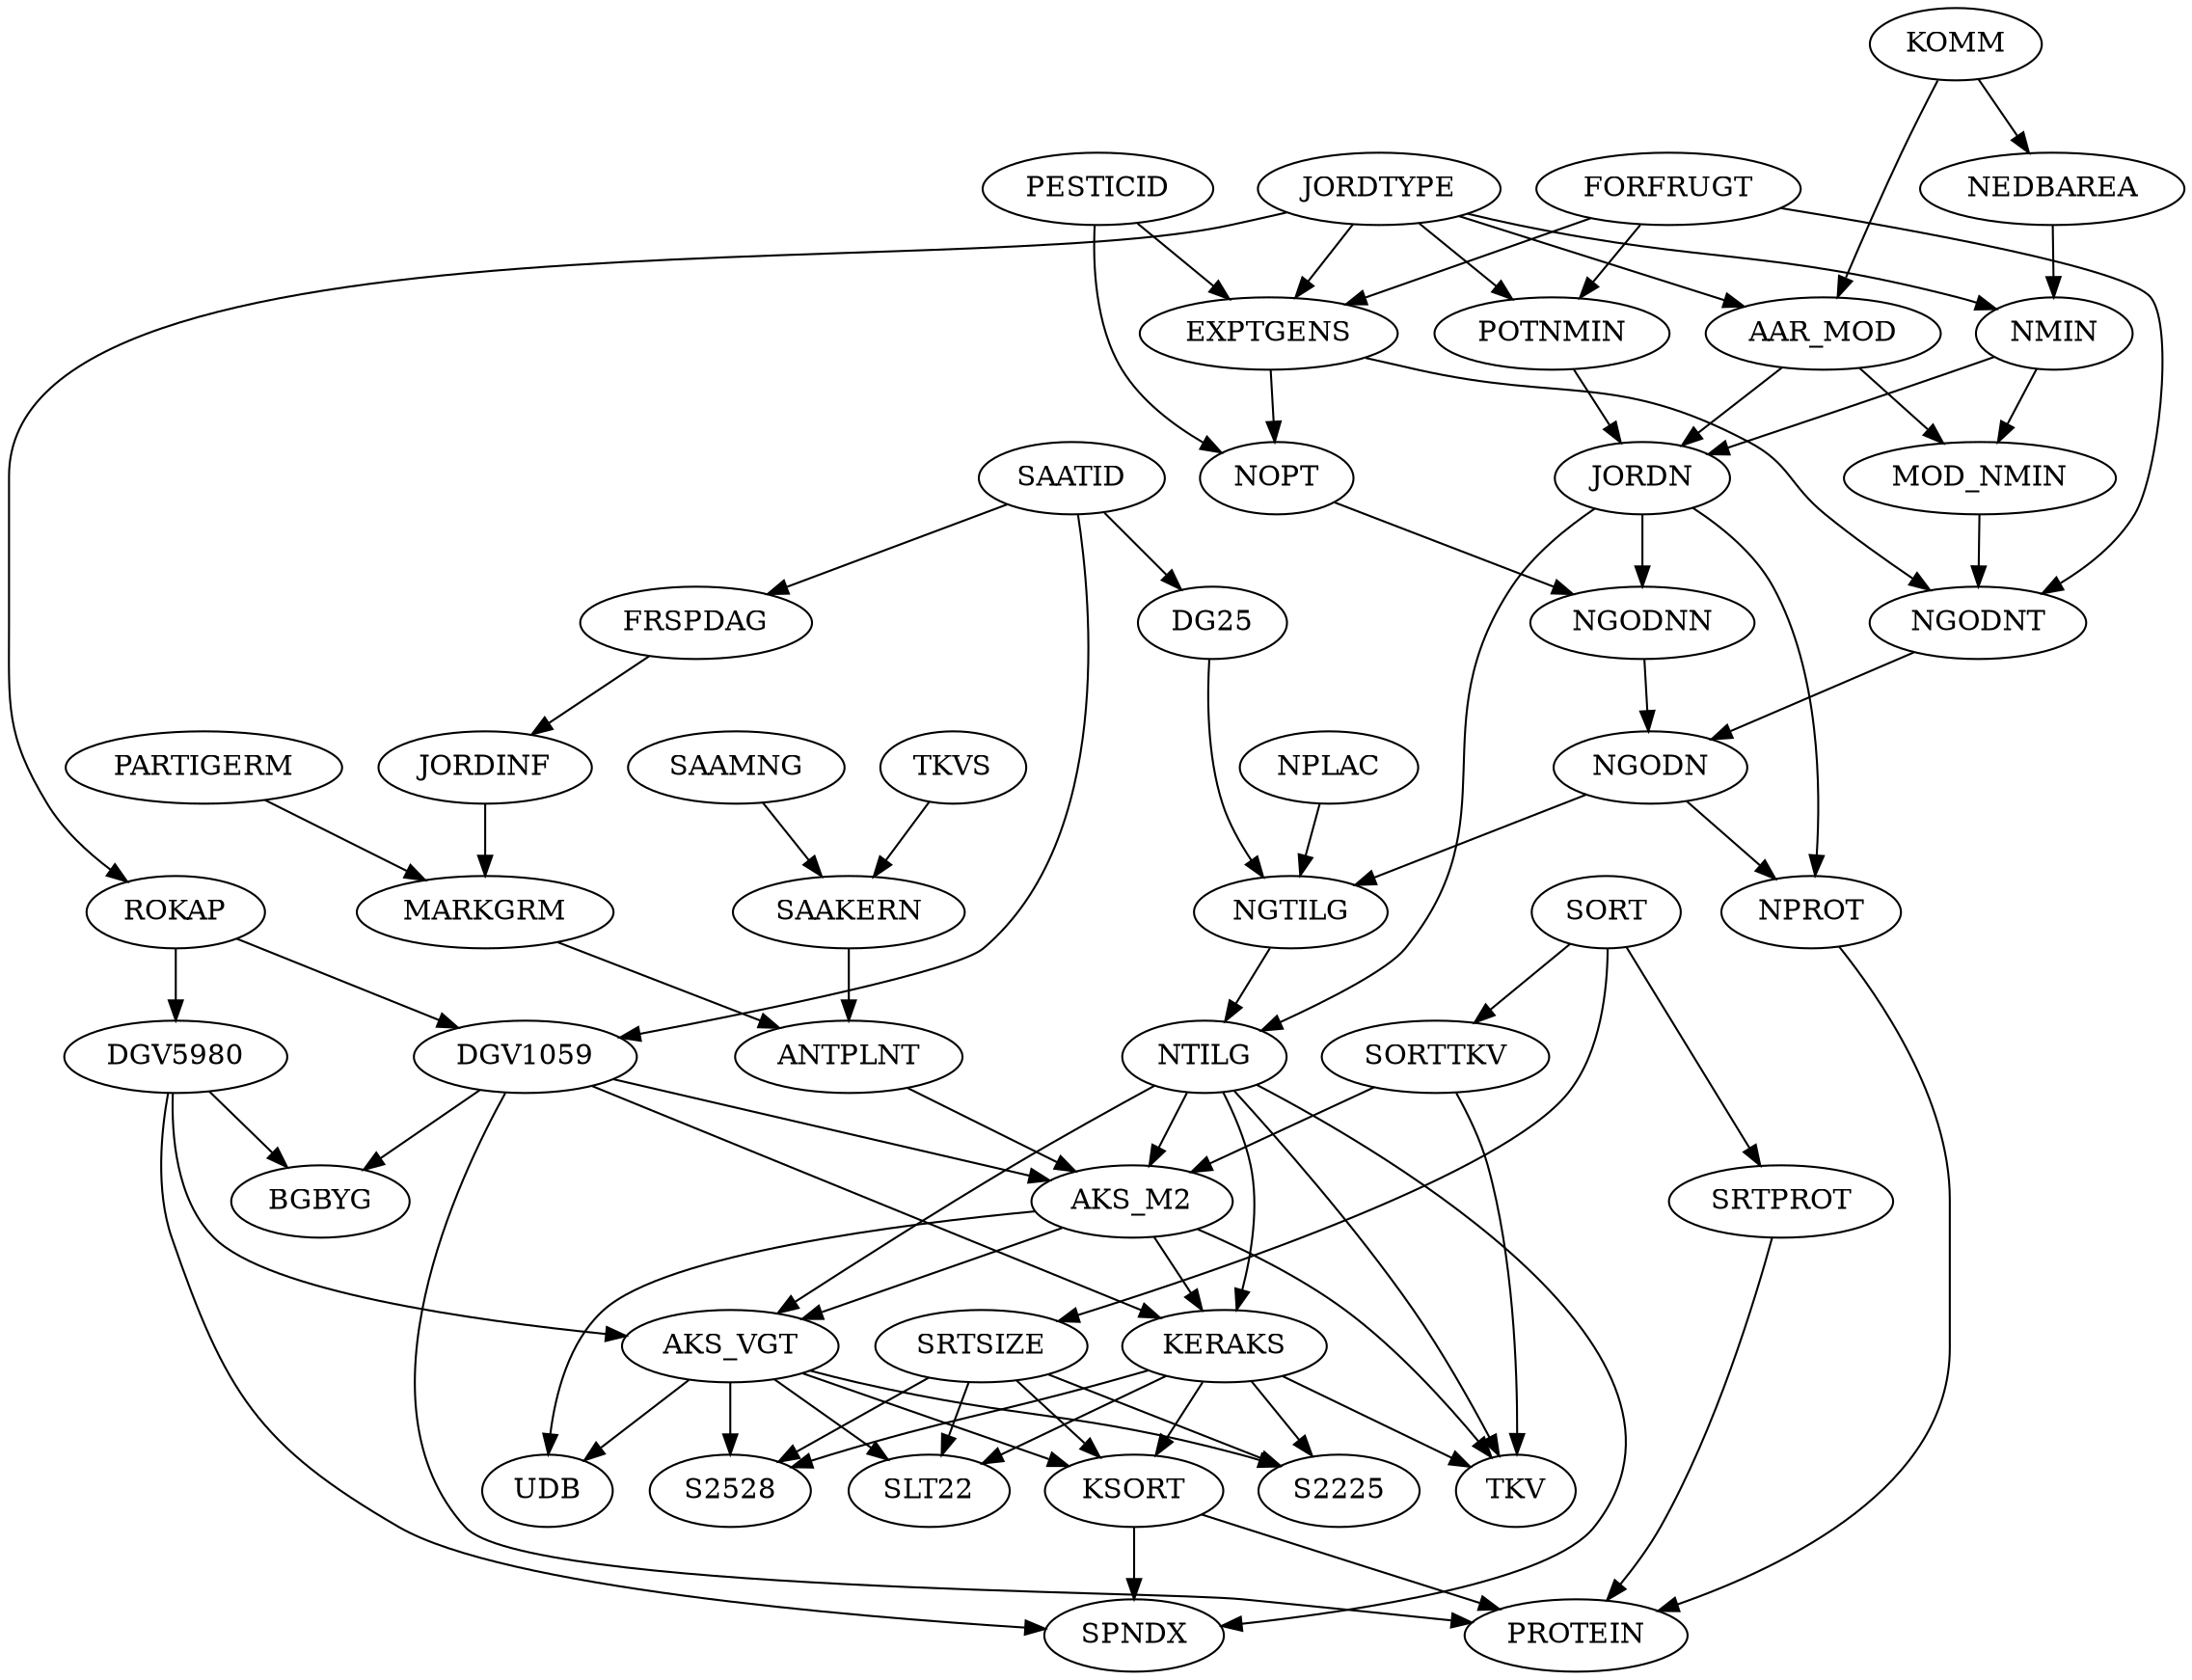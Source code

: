 digraph G {
JORDTYPE;
NGODNT;
FORFRUGT -> NGODNT;
EXPTGENS -> NGODNT;
MOD_NMIN -> NGODNT;
SRTSIZE;
SORT -> SRTSIZE;
NGODNN;
NOPT -> NGODNN;
JORDN -> NGODNN;
ANTPLNT;
SAAKERN -> ANTPLNT;
MARKGRM -> ANTPLNT;
AKS_VGT;
NTILG -> AKS_VGT;
DGV5980 -> AKS_VGT;
AKS_M2 -> AKS_VGT;
NTILG;
NGTILG -> NTILG;
JORDN -> NTILG;
S2225;
KERAKS -> S2225;
AKS_VGT -> S2225;
SRTSIZE -> S2225;
SAAKERN;
SAAMNG -> SAAKERN;
TKVS -> SAAKERN;
SRTPROT;
SORT -> SRTPROT;
ROKAP;
JORDTYPE -> ROKAP;
UDB;
AKS_M2 -> UDB;
AKS_VGT -> UDB;
MARKGRM;
PARTIGERM -> MARKGRM;
JORDINF -> MARKGRM;
SORT;
NEDBAREA;
KOMM -> NEDBAREA;
NGTILG;
NGODN -> NGTILG;
NPLAC -> NGTILG;
DG25 -> NGTILG;
PARTIGERM;
NPROT;
JORDN -> NPROT;
NGODN -> NPROT;
AKS_M2;
ANTPLNT -> AKS_M2;
NTILG -> AKS_M2;
DGV1059 -> AKS_M2;
SORTTKV -> AKS_M2;
POTNMIN;
JORDTYPE -> POTNMIN;
FORFRUGT -> POTNMIN;
NMIN;
JORDTYPE -> NMIN;
NEDBAREA -> NMIN;
SAATID;
FORFRUGT;
KERAKS;
NTILG -> KERAKS;
DGV1059 -> KERAKS;
AKS_M2 -> KERAKS;
SAAMNG;
NGODN;
NGODNT -> NGODN;
NGODNN -> NGODN;
BGBYG;
DGV1059 -> BGBYG;
DGV5980 -> BGBYG;
DGV5980;
ROKAP -> DGV5980;
JORDN;
NMIN -> JORDN;
AAR_MOD -> JORDN;
POTNMIN -> JORDN;
KOMM;
EXPTGENS;
JORDTYPE -> EXPTGENS;
FORFRUGT -> EXPTGENS;
PESTICID -> EXPTGENS;
PROTEIN;
NPROT -> PROTEIN;
DGV1059 -> PROTEIN;
SRTPROT -> PROTEIN;
KSORT -> PROTEIN;
KSORT;
KERAKS -> KSORT;
AKS_VGT -> KSORT;
SRTSIZE -> KSORT;
S2528;
KERAKS -> S2528;
AKS_VGT -> S2528;
SRTSIZE -> S2528;
NPLAC;
JORDINF;
FRSPDAG -> JORDINF;
MOD_NMIN;
NMIN -> MOD_NMIN;
AAR_MOD -> MOD_NMIN;
FRSPDAG;
SAATID -> FRSPDAG;
DG25;
SAATID -> DG25;
AAR_MOD;
KOMM -> AAR_MOD;
JORDTYPE -> AAR_MOD;
TKVS;
NOPT;
EXPTGENS -> NOPT;
PESTICID -> NOPT;
TKV;
AKS_M2 -> TKV;
KERAKS -> TKV;
NTILG -> TKV;
SORTTKV -> TKV;
SLT22;
KERAKS -> SLT22;
AKS_VGT -> SLT22;
SRTSIZE -> SLT22;
SORTTKV;
SORT -> SORTTKV;
DGV1059;
SAATID -> DGV1059;
ROKAP -> DGV1059;
PESTICID;
SPNDX;
NTILG -> SPNDX;
DGV5980 -> SPNDX;
KSORT -> SPNDX;
}

